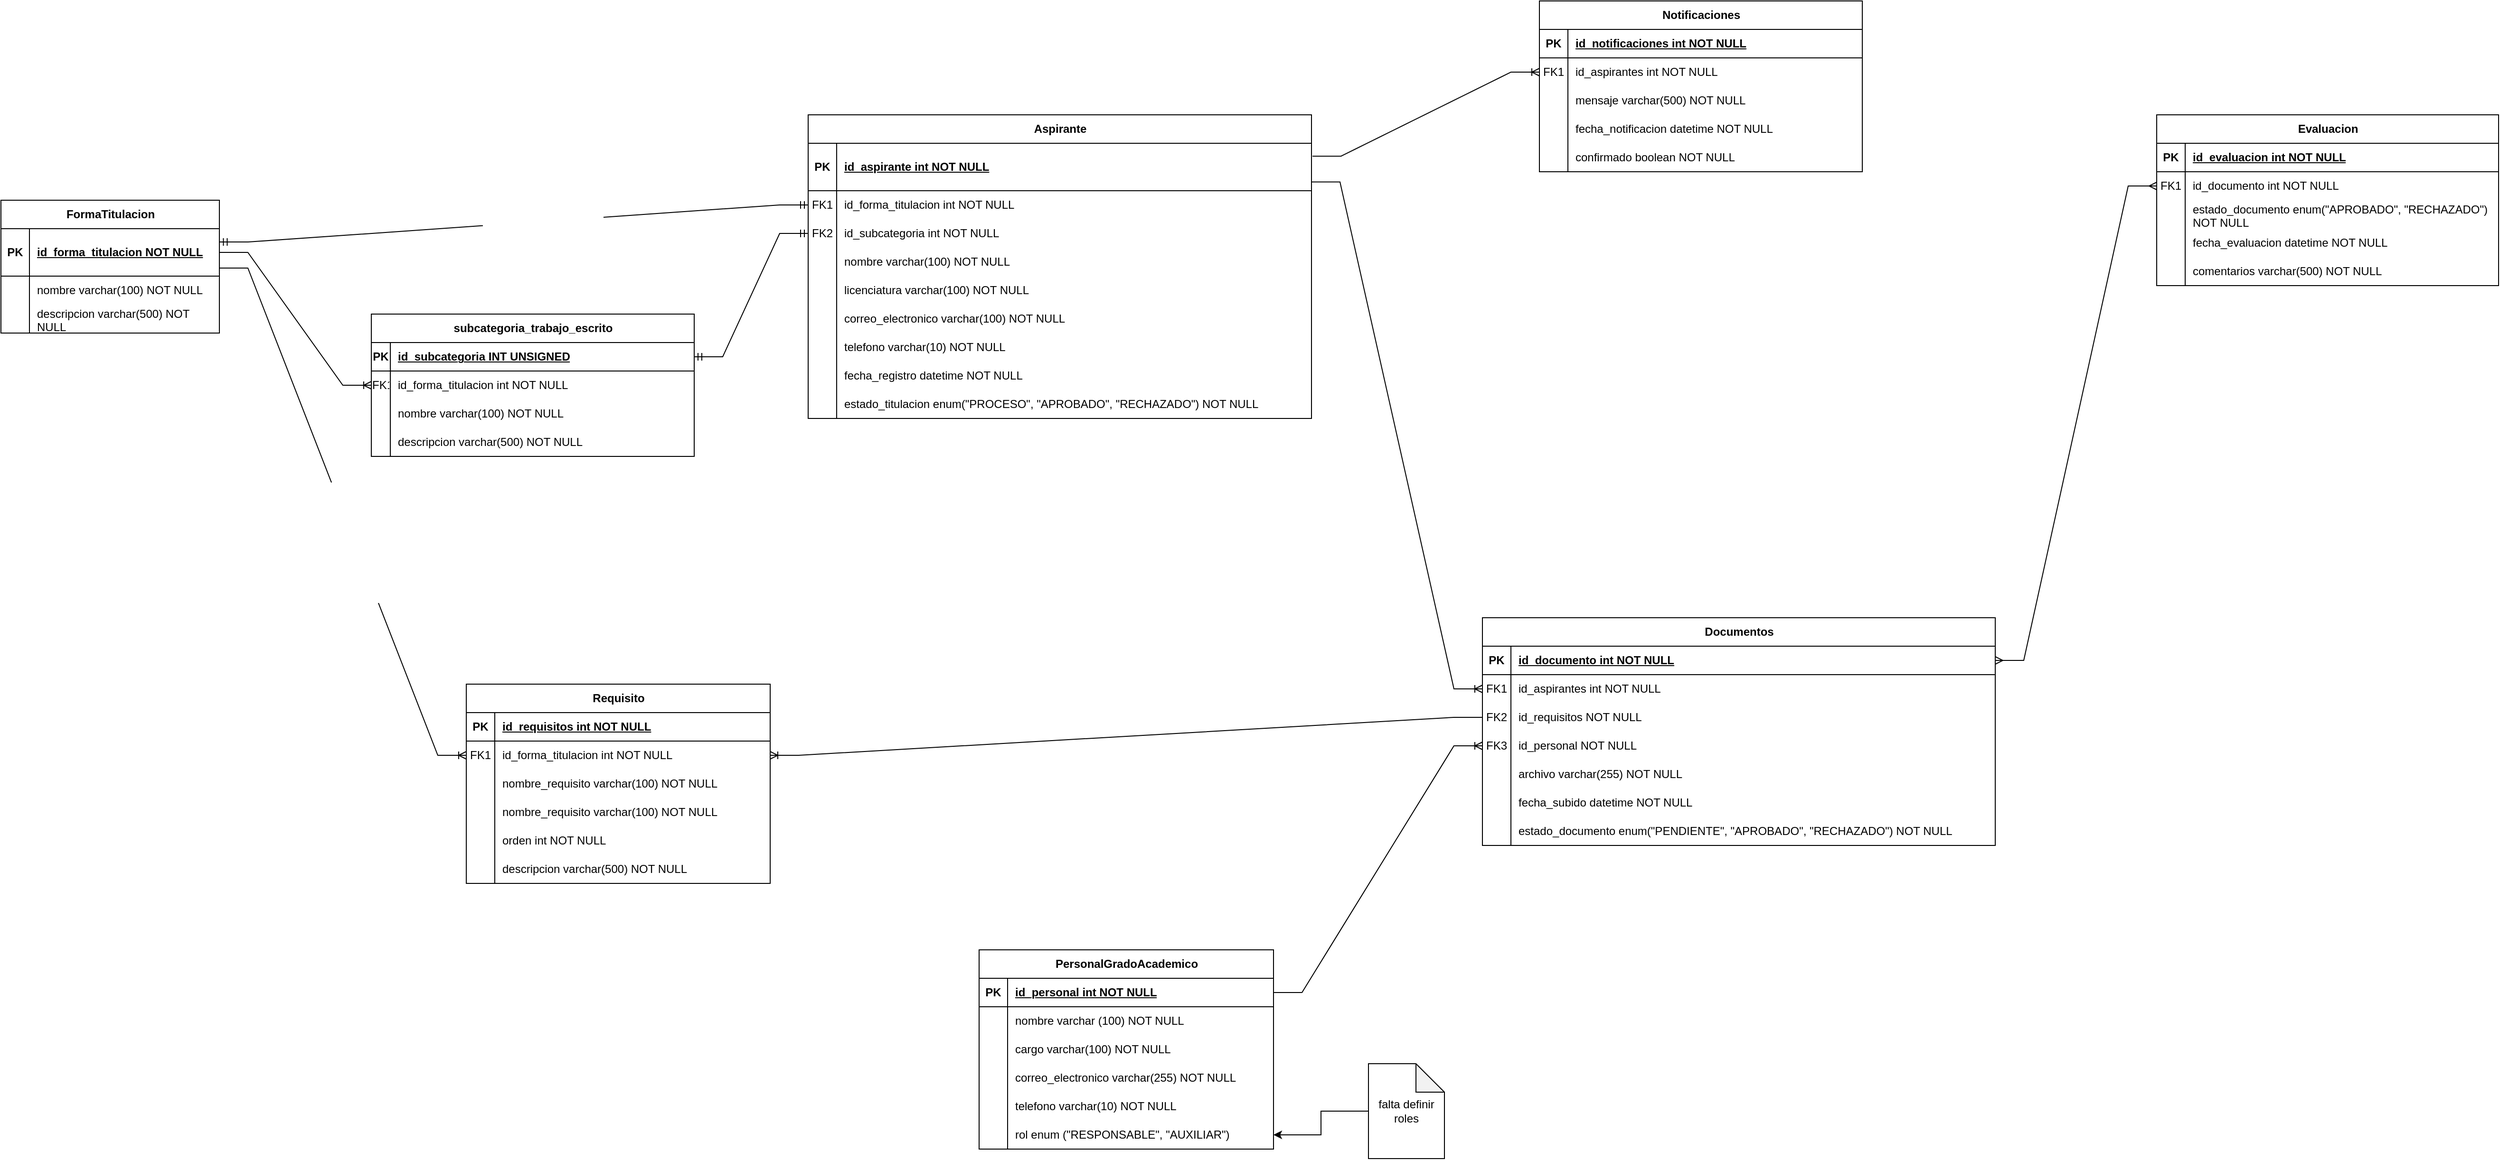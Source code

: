 <mxfile version="24.8.8">
  <diagram id="R2lEEEUBdFMjLlhIrx00" name="Page-1">
    <mxGraphModel dx="3780" dy="3328" grid="1" gridSize="10" guides="1" tooltips="1" connect="1" arrows="1" fold="1" page="1" pageScale="1" pageWidth="850" pageHeight="1100" math="0" shadow="0" extFonts="Permanent Marker^https://fonts.googleapis.com/css?family=Permanent+Marker">
      <root>
        <mxCell id="0" />
        <mxCell id="1" parent="0" />
        <mxCell id="_ndu_iSl7HZnDkBWwf8q-14" value="Evaluacion" style="shape=table;startSize=30;container=1;collapsible=1;childLayout=tableLayout;fixedRows=1;rowLines=0;fontStyle=1;align=center;resizeLast=1;html=1;" parent="1" vertex="1">
          <mxGeometry x="1020" y="-280" width="360" height="180" as="geometry" />
        </mxCell>
        <mxCell id="_ndu_iSl7HZnDkBWwf8q-15" value="" style="shape=tableRow;horizontal=0;startSize=0;swimlaneHead=0;swimlaneBody=0;fillColor=none;collapsible=0;dropTarget=0;points=[[0,0.5],[1,0.5]];portConstraint=eastwest;top=0;left=0;right=0;bottom=1;" parent="_ndu_iSl7HZnDkBWwf8q-14" vertex="1">
          <mxGeometry y="30" width="360" height="30" as="geometry" />
        </mxCell>
        <mxCell id="_ndu_iSl7HZnDkBWwf8q-16" value="PK" style="shape=partialRectangle;connectable=0;fillColor=none;top=0;left=0;bottom=0;right=0;fontStyle=1;overflow=hidden;whiteSpace=wrap;html=1;" parent="_ndu_iSl7HZnDkBWwf8q-15" vertex="1">
          <mxGeometry width="30" height="30" as="geometry">
            <mxRectangle width="30" height="30" as="alternateBounds" />
          </mxGeometry>
        </mxCell>
        <mxCell id="_ndu_iSl7HZnDkBWwf8q-17" value="id_evaluacion int NOT NULL" style="shape=partialRectangle;connectable=0;fillColor=none;top=0;left=0;bottom=0;right=0;align=left;spacingLeft=6;fontStyle=5;overflow=hidden;whiteSpace=wrap;html=1;" parent="_ndu_iSl7HZnDkBWwf8q-15" vertex="1">
          <mxGeometry x="30" width="330" height="30" as="geometry">
            <mxRectangle width="330" height="30" as="alternateBounds" />
          </mxGeometry>
        </mxCell>
        <mxCell id="_ndu_iSl7HZnDkBWwf8q-18" value="" style="shape=tableRow;horizontal=0;startSize=0;swimlaneHead=0;swimlaneBody=0;fillColor=none;collapsible=0;dropTarget=0;points=[[0,0.5],[1,0.5]];portConstraint=eastwest;top=0;left=0;right=0;bottom=0;" parent="_ndu_iSl7HZnDkBWwf8q-14" vertex="1">
          <mxGeometry y="60" width="360" height="30" as="geometry" />
        </mxCell>
        <mxCell id="_ndu_iSl7HZnDkBWwf8q-19" value="FK1" style="shape=partialRectangle;connectable=0;fillColor=none;top=0;left=0;bottom=0;right=0;editable=1;overflow=hidden;whiteSpace=wrap;html=1;" parent="_ndu_iSl7HZnDkBWwf8q-18" vertex="1">
          <mxGeometry width="30" height="30" as="geometry">
            <mxRectangle width="30" height="30" as="alternateBounds" />
          </mxGeometry>
        </mxCell>
        <mxCell id="_ndu_iSl7HZnDkBWwf8q-20" value="id_documento int NOT NULL" style="shape=partialRectangle;connectable=0;fillColor=none;top=0;left=0;bottom=0;right=0;align=left;spacingLeft=6;overflow=hidden;whiteSpace=wrap;html=1;" parent="_ndu_iSl7HZnDkBWwf8q-18" vertex="1">
          <mxGeometry x="30" width="330" height="30" as="geometry">
            <mxRectangle width="330" height="30" as="alternateBounds" />
          </mxGeometry>
        </mxCell>
        <mxCell id="_ndu_iSl7HZnDkBWwf8q-21" value="" style="shape=tableRow;horizontal=0;startSize=0;swimlaneHead=0;swimlaneBody=0;fillColor=none;collapsible=0;dropTarget=0;points=[[0,0.5],[1,0.5]];portConstraint=eastwest;top=0;left=0;right=0;bottom=0;" parent="_ndu_iSl7HZnDkBWwf8q-14" vertex="1">
          <mxGeometry y="90" width="360" height="30" as="geometry" />
        </mxCell>
        <mxCell id="_ndu_iSl7HZnDkBWwf8q-22" value="" style="shape=partialRectangle;connectable=0;fillColor=none;top=0;left=0;bottom=0;right=0;editable=1;overflow=hidden;whiteSpace=wrap;html=1;" parent="_ndu_iSl7HZnDkBWwf8q-21" vertex="1">
          <mxGeometry width="30" height="30" as="geometry">
            <mxRectangle width="30" height="30" as="alternateBounds" />
          </mxGeometry>
        </mxCell>
        <mxCell id="_ndu_iSl7HZnDkBWwf8q-23" value="estado_documento enum(&quot;APROBADO&quot;, &quot;RECHAZADO&quot;) NOT NULL" style="shape=partialRectangle;connectable=0;fillColor=none;top=0;left=0;bottom=0;right=0;align=left;spacingLeft=6;overflow=hidden;whiteSpace=wrap;html=1;" parent="_ndu_iSl7HZnDkBWwf8q-21" vertex="1">
          <mxGeometry x="30" width="330" height="30" as="geometry">
            <mxRectangle width="330" height="30" as="alternateBounds" />
          </mxGeometry>
        </mxCell>
        <mxCell id="dbr4ZPHJaarl7-dIJQ4K-16" value="" style="shape=tableRow;horizontal=0;startSize=0;swimlaneHead=0;swimlaneBody=0;fillColor=none;collapsible=0;dropTarget=0;points=[[0,0.5],[1,0.5]];portConstraint=eastwest;top=0;left=0;right=0;bottom=0;" vertex="1" parent="_ndu_iSl7HZnDkBWwf8q-14">
          <mxGeometry y="120" width="360" height="30" as="geometry" />
        </mxCell>
        <mxCell id="dbr4ZPHJaarl7-dIJQ4K-17" value="" style="shape=partialRectangle;connectable=0;fillColor=none;top=0;left=0;bottom=0;right=0;editable=1;overflow=hidden;whiteSpace=wrap;html=1;" vertex="1" parent="dbr4ZPHJaarl7-dIJQ4K-16">
          <mxGeometry width="30" height="30" as="geometry">
            <mxRectangle width="30" height="30" as="alternateBounds" />
          </mxGeometry>
        </mxCell>
        <mxCell id="dbr4ZPHJaarl7-dIJQ4K-18" value="fecha_evaluacion datetime NOT NULL" style="shape=partialRectangle;connectable=0;fillColor=none;top=0;left=0;bottom=0;right=0;align=left;spacingLeft=6;overflow=hidden;whiteSpace=wrap;html=1;" vertex="1" parent="dbr4ZPHJaarl7-dIJQ4K-16">
          <mxGeometry x="30" width="330" height="30" as="geometry">
            <mxRectangle width="330" height="30" as="alternateBounds" />
          </mxGeometry>
        </mxCell>
        <mxCell id="_ndu_iSl7HZnDkBWwf8q-24" value="" style="shape=tableRow;horizontal=0;startSize=0;swimlaneHead=0;swimlaneBody=0;fillColor=none;collapsible=0;dropTarget=0;points=[[0,0.5],[1,0.5]];portConstraint=eastwest;top=0;left=0;right=0;bottom=0;" parent="_ndu_iSl7HZnDkBWwf8q-14" vertex="1">
          <mxGeometry y="150" width="360" height="30" as="geometry" />
        </mxCell>
        <mxCell id="_ndu_iSl7HZnDkBWwf8q-25" value="" style="shape=partialRectangle;connectable=0;fillColor=none;top=0;left=0;bottom=0;right=0;editable=1;overflow=hidden;whiteSpace=wrap;html=1;" parent="_ndu_iSl7HZnDkBWwf8q-24" vertex="1">
          <mxGeometry width="30" height="30" as="geometry">
            <mxRectangle width="30" height="30" as="alternateBounds" />
          </mxGeometry>
        </mxCell>
        <mxCell id="_ndu_iSl7HZnDkBWwf8q-26" value="comentarios varchar(500) NOT NULL" style="shape=partialRectangle;connectable=0;fillColor=none;top=0;left=0;bottom=0;right=0;align=left;spacingLeft=6;overflow=hidden;whiteSpace=wrap;html=1;" parent="_ndu_iSl7HZnDkBWwf8q-24" vertex="1">
          <mxGeometry x="30" width="330" height="30" as="geometry">
            <mxRectangle width="330" height="30" as="alternateBounds" />
          </mxGeometry>
        </mxCell>
        <mxCell id="_ndu_iSl7HZnDkBWwf8q-27" value="Documentos" style="shape=table;startSize=30;container=1;collapsible=1;childLayout=tableLayout;fixedRows=1;rowLines=0;fontStyle=1;align=center;resizeLast=1;html=1;" parent="1" vertex="1">
          <mxGeometry x="310" y="250" width="540" height="240" as="geometry" />
        </mxCell>
        <mxCell id="_ndu_iSl7HZnDkBWwf8q-28" value="" style="shape=tableRow;horizontal=0;startSize=0;swimlaneHead=0;swimlaneBody=0;fillColor=none;collapsible=0;dropTarget=0;points=[[0,0.5],[1,0.5]];portConstraint=eastwest;top=0;left=0;right=0;bottom=1;" parent="_ndu_iSl7HZnDkBWwf8q-27" vertex="1">
          <mxGeometry y="30" width="540" height="30" as="geometry" />
        </mxCell>
        <mxCell id="_ndu_iSl7HZnDkBWwf8q-29" value="PK" style="shape=partialRectangle;connectable=0;fillColor=none;top=0;left=0;bottom=0;right=0;fontStyle=1;overflow=hidden;whiteSpace=wrap;html=1;" parent="_ndu_iSl7HZnDkBWwf8q-28" vertex="1">
          <mxGeometry width="30" height="30" as="geometry">
            <mxRectangle width="30" height="30" as="alternateBounds" />
          </mxGeometry>
        </mxCell>
        <mxCell id="_ndu_iSl7HZnDkBWwf8q-30" value="id_documento int NOT NULL" style="shape=partialRectangle;connectable=0;fillColor=none;top=0;left=0;bottom=0;right=0;align=left;spacingLeft=6;fontStyle=5;overflow=hidden;whiteSpace=wrap;html=1;" parent="_ndu_iSl7HZnDkBWwf8q-28" vertex="1">
          <mxGeometry x="30" width="510" height="30" as="geometry">
            <mxRectangle width="510" height="30" as="alternateBounds" />
          </mxGeometry>
        </mxCell>
        <mxCell id="_ndu_iSl7HZnDkBWwf8q-31" value="" style="shape=tableRow;horizontal=0;startSize=0;swimlaneHead=0;swimlaneBody=0;fillColor=none;collapsible=0;dropTarget=0;points=[[0,0.5],[1,0.5]];portConstraint=eastwest;top=0;left=0;right=0;bottom=0;" parent="_ndu_iSl7HZnDkBWwf8q-27" vertex="1">
          <mxGeometry y="60" width="540" height="30" as="geometry" />
        </mxCell>
        <mxCell id="_ndu_iSl7HZnDkBWwf8q-32" value="FK1" style="shape=partialRectangle;connectable=0;fillColor=none;top=0;left=0;bottom=0;right=0;editable=1;overflow=hidden;whiteSpace=wrap;html=1;" parent="_ndu_iSl7HZnDkBWwf8q-31" vertex="1">
          <mxGeometry width="30" height="30" as="geometry">
            <mxRectangle width="30" height="30" as="alternateBounds" />
          </mxGeometry>
        </mxCell>
        <mxCell id="_ndu_iSl7HZnDkBWwf8q-33" value="id_aspirantes int NOT NULL&lt;span style=&quot;white-space: pre;&quot;&gt;&#x9;&lt;/span&gt;" style="shape=partialRectangle;connectable=0;fillColor=none;top=0;left=0;bottom=0;right=0;align=left;spacingLeft=6;overflow=hidden;whiteSpace=wrap;html=1;" parent="_ndu_iSl7HZnDkBWwf8q-31" vertex="1">
          <mxGeometry x="30" width="510" height="30" as="geometry">
            <mxRectangle width="510" height="30" as="alternateBounds" />
          </mxGeometry>
        </mxCell>
        <mxCell id="_ndu_iSl7HZnDkBWwf8q-34" value="" style="shape=tableRow;horizontal=0;startSize=0;swimlaneHead=0;swimlaneBody=0;fillColor=none;collapsible=0;dropTarget=0;points=[[0,0.5],[1,0.5]];portConstraint=eastwest;top=0;left=0;right=0;bottom=0;" parent="_ndu_iSl7HZnDkBWwf8q-27" vertex="1">
          <mxGeometry y="90" width="540" height="30" as="geometry" />
        </mxCell>
        <mxCell id="_ndu_iSl7HZnDkBWwf8q-35" value="FK2" style="shape=partialRectangle;connectable=0;fillColor=none;top=0;left=0;bottom=0;right=0;editable=1;overflow=hidden;whiteSpace=wrap;html=1;" parent="_ndu_iSl7HZnDkBWwf8q-34" vertex="1">
          <mxGeometry width="30" height="30" as="geometry">
            <mxRectangle width="30" height="30" as="alternateBounds" />
          </mxGeometry>
        </mxCell>
        <mxCell id="_ndu_iSl7HZnDkBWwf8q-36" value="id_requisitos NOT NULL " style="shape=partialRectangle;connectable=0;fillColor=none;top=0;left=0;bottom=0;right=0;align=left;spacingLeft=6;overflow=hidden;whiteSpace=wrap;html=1;" parent="_ndu_iSl7HZnDkBWwf8q-34" vertex="1">
          <mxGeometry x="30" width="510" height="30" as="geometry">
            <mxRectangle width="510" height="30" as="alternateBounds" />
          </mxGeometry>
        </mxCell>
        <mxCell id="dbr4ZPHJaarl7-dIJQ4K-78" value="" style="shape=tableRow;horizontal=0;startSize=0;swimlaneHead=0;swimlaneBody=0;fillColor=none;collapsible=0;dropTarget=0;points=[[0,0.5],[1,0.5]];portConstraint=eastwest;top=0;left=0;right=0;bottom=0;" vertex="1" parent="_ndu_iSl7HZnDkBWwf8q-27">
          <mxGeometry y="120" width="540" height="30" as="geometry" />
        </mxCell>
        <mxCell id="dbr4ZPHJaarl7-dIJQ4K-79" value="FK3" style="shape=partialRectangle;connectable=0;fillColor=none;top=0;left=0;bottom=0;right=0;editable=1;overflow=hidden;whiteSpace=wrap;html=1;" vertex="1" parent="dbr4ZPHJaarl7-dIJQ4K-78">
          <mxGeometry width="30" height="30" as="geometry">
            <mxRectangle width="30" height="30" as="alternateBounds" />
          </mxGeometry>
        </mxCell>
        <mxCell id="dbr4ZPHJaarl7-dIJQ4K-80" value="id_personal NOT NULL " style="shape=partialRectangle;connectable=0;fillColor=none;top=0;left=0;bottom=0;right=0;align=left;spacingLeft=6;overflow=hidden;whiteSpace=wrap;html=1;" vertex="1" parent="dbr4ZPHJaarl7-dIJQ4K-78">
          <mxGeometry x="30" width="510" height="30" as="geometry">
            <mxRectangle width="510" height="30" as="alternateBounds" />
          </mxGeometry>
        </mxCell>
        <mxCell id="dbr4ZPHJaarl7-dIJQ4K-10" value="" style="shape=tableRow;horizontal=0;startSize=0;swimlaneHead=0;swimlaneBody=0;fillColor=none;collapsible=0;dropTarget=0;points=[[0,0.5],[1,0.5]];portConstraint=eastwest;top=0;left=0;right=0;bottom=0;" vertex="1" parent="_ndu_iSl7HZnDkBWwf8q-27">
          <mxGeometry y="150" width="540" height="30" as="geometry" />
        </mxCell>
        <mxCell id="dbr4ZPHJaarl7-dIJQ4K-11" value="" style="shape=partialRectangle;connectable=0;fillColor=none;top=0;left=0;bottom=0;right=0;editable=1;overflow=hidden;whiteSpace=wrap;html=1;" vertex="1" parent="dbr4ZPHJaarl7-dIJQ4K-10">
          <mxGeometry width="30" height="30" as="geometry">
            <mxRectangle width="30" height="30" as="alternateBounds" />
          </mxGeometry>
        </mxCell>
        <mxCell id="dbr4ZPHJaarl7-dIJQ4K-12" value="archivo varchar(255) NOT NULL" style="shape=partialRectangle;connectable=0;fillColor=none;top=0;left=0;bottom=0;right=0;align=left;spacingLeft=6;overflow=hidden;whiteSpace=wrap;html=1;" vertex="1" parent="dbr4ZPHJaarl7-dIJQ4K-10">
          <mxGeometry x="30" width="510" height="30" as="geometry">
            <mxRectangle width="510" height="30" as="alternateBounds" />
          </mxGeometry>
        </mxCell>
        <mxCell id="dbr4ZPHJaarl7-dIJQ4K-13" value="" style="shape=tableRow;horizontal=0;startSize=0;swimlaneHead=0;swimlaneBody=0;fillColor=none;collapsible=0;dropTarget=0;points=[[0,0.5],[1,0.5]];portConstraint=eastwest;top=0;left=0;right=0;bottom=0;" vertex="1" parent="_ndu_iSl7HZnDkBWwf8q-27">
          <mxGeometry y="180" width="540" height="30" as="geometry" />
        </mxCell>
        <mxCell id="dbr4ZPHJaarl7-dIJQ4K-14" value="" style="shape=partialRectangle;connectable=0;fillColor=none;top=0;left=0;bottom=0;right=0;editable=1;overflow=hidden;whiteSpace=wrap;html=1;" vertex="1" parent="dbr4ZPHJaarl7-dIJQ4K-13">
          <mxGeometry width="30" height="30" as="geometry">
            <mxRectangle width="30" height="30" as="alternateBounds" />
          </mxGeometry>
        </mxCell>
        <mxCell id="dbr4ZPHJaarl7-dIJQ4K-15" value="fecha_subido datetime NOT NULL" style="shape=partialRectangle;connectable=0;fillColor=none;top=0;left=0;bottom=0;right=0;align=left;spacingLeft=6;overflow=hidden;whiteSpace=wrap;html=1;" vertex="1" parent="dbr4ZPHJaarl7-dIJQ4K-13">
          <mxGeometry x="30" width="510" height="30" as="geometry">
            <mxRectangle width="510" height="30" as="alternateBounds" />
          </mxGeometry>
        </mxCell>
        <mxCell id="_ndu_iSl7HZnDkBWwf8q-37" value="" style="shape=tableRow;horizontal=0;startSize=0;swimlaneHead=0;swimlaneBody=0;fillColor=none;collapsible=0;dropTarget=0;points=[[0,0.5],[1,0.5]];portConstraint=eastwest;top=0;left=0;right=0;bottom=0;" parent="_ndu_iSl7HZnDkBWwf8q-27" vertex="1">
          <mxGeometry y="210" width="540" height="30" as="geometry" />
        </mxCell>
        <mxCell id="_ndu_iSl7HZnDkBWwf8q-38" value="" style="shape=partialRectangle;connectable=0;fillColor=none;top=0;left=0;bottom=0;right=0;editable=1;overflow=hidden;whiteSpace=wrap;html=1;" parent="_ndu_iSl7HZnDkBWwf8q-37" vertex="1">
          <mxGeometry width="30" height="30" as="geometry">
            <mxRectangle width="30" height="30" as="alternateBounds" />
          </mxGeometry>
        </mxCell>
        <mxCell id="_ndu_iSl7HZnDkBWwf8q-39" value="estado_documento enum(&quot;PENDIENTE&quot;, &quot;APROBADO&quot;, &quot;RECHAZADO&quot;) NOT NULL" style="shape=partialRectangle;connectable=0;fillColor=none;top=0;left=0;bottom=0;right=0;align=left;spacingLeft=6;overflow=hidden;whiteSpace=wrap;html=1;" parent="_ndu_iSl7HZnDkBWwf8q-37" vertex="1">
          <mxGeometry x="30" width="510" height="30" as="geometry">
            <mxRectangle width="510" height="30" as="alternateBounds" />
          </mxGeometry>
        </mxCell>
        <mxCell id="_ndu_iSl7HZnDkBWwf8q-40" value="Notificaciones" style="shape=table;startSize=30;container=1;collapsible=1;childLayout=tableLayout;fixedRows=1;rowLines=0;fontStyle=1;align=center;resizeLast=1;html=1;" parent="1" vertex="1">
          <mxGeometry x="370" y="-400" width="340" height="180" as="geometry" />
        </mxCell>
        <mxCell id="_ndu_iSl7HZnDkBWwf8q-41" value="" style="shape=tableRow;horizontal=0;startSize=0;swimlaneHead=0;swimlaneBody=0;fillColor=none;collapsible=0;dropTarget=0;points=[[0,0.5],[1,0.5]];portConstraint=eastwest;top=0;left=0;right=0;bottom=1;" parent="_ndu_iSl7HZnDkBWwf8q-40" vertex="1">
          <mxGeometry y="30" width="340" height="30" as="geometry" />
        </mxCell>
        <mxCell id="_ndu_iSl7HZnDkBWwf8q-42" value="PK" style="shape=partialRectangle;connectable=0;fillColor=none;top=0;left=0;bottom=0;right=0;fontStyle=1;overflow=hidden;whiteSpace=wrap;html=1;" parent="_ndu_iSl7HZnDkBWwf8q-41" vertex="1">
          <mxGeometry width="30" height="30" as="geometry">
            <mxRectangle width="30" height="30" as="alternateBounds" />
          </mxGeometry>
        </mxCell>
        <mxCell id="_ndu_iSl7HZnDkBWwf8q-43" value="id_notificaciones int NOT NULL" style="shape=partialRectangle;connectable=0;fillColor=none;top=0;left=0;bottom=0;right=0;align=left;spacingLeft=6;fontStyle=5;overflow=hidden;whiteSpace=wrap;html=1;" parent="_ndu_iSl7HZnDkBWwf8q-41" vertex="1">
          <mxGeometry x="30" width="310" height="30" as="geometry">
            <mxRectangle width="310" height="30" as="alternateBounds" />
          </mxGeometry>
        </mxCell>
        <mxCell id="_ndu_iSl7HZnDkBWwf8q-44" value="" style="shape=tableRow;horizontal=0;startSize=0;swimlaneHead=0;swimlaneBody=0;fillColor=none;collapsible=0;dropTarget=0;points=[[0,0.5],[1,0.5]];portConstraint=eastwest;top=0;left=0;right=0;bottom=0;" parent="_ndu_iSl7HZnDkBWwf8q-40" vertex="1">
          <mxGeometry y="60" width="340" height="30" as="geometry" />
        </mxCell>
        <mxCell id="_ndu_iSl7HZnDkBWwf8q-45" value="FK1" style="shape=partialRectangle;connectable=0;fillColor=none;top=0;left=0;bottom=0;right=0;editable=1;overflow=hidden;whiteSpace=wrap;html=1;" parent="_ndu_iSl7HZnDkBWwf8q-44" vertex="1">
          <mxGeometry width="30" height="30" as="geometry">
            <mxRectangle width="30" height="30" as="alternateBounds" />
          </mxGeometry>
        </mxCell>
        <mxCell id="_ndu_iSl7HZnDkBWwf8q-46" value="id_aspirantes int NOT NULL" style="shape=partialRectangle;connectable=0;fillColor=none;top=0;left=0;bottom=0;right=0;align=left;spacingLeft=6;overflow=hidden;whiteSpace=wrap;html=1;" parent="_ndu_iSl7HZnDkBWwf8q-44" vertex="1">
          <mxGeometry x="30" width="310" height="30" as="geometry">
            <mxRectangle width="310" height="30" as="alternateBounds" />
          </mxGeometry>
        </mxCell>
        <mxCell id="_ndu_iSl7HZnDkBWwf8q-47" value="" style="shape=tableRow;horizontal=0;startSize=0;swimlaneHead=0;swimlaneBody=0;fillColor=none;collapsible=0;dropTarget=0;points=[[0,0.5],[1,0.5]];portConstraint=eastwest;top=0;left=0;right=0;bottom=0;" parent="_ndu_iSl7HZnDkBWwf8q-40" vertex="1">
          <mxGeometry y="90" width="340" height="30" as="geometry" />
        </mxCell>
        <mxCell id="_ndu_iSl7HZnDkBWwf8q-48" value="" style="shape=partialRectangle;connectable=0;fillColor=none;top=0;left=0;bottom=0;right=0;editable=1;overflow=hidden;whiteSpace=wrap;html=1;" parent="_ndu_iSl7HZnDkBWwf8q-47" vertex="1">
          <mxGeometry width="30" height="30" as="geometry">
            <mxRectangle width="30" height="30" as="alternateBounds" />
          </mxGeometry>
        </mxCell>
        <mxCell id="_ndu_iSl7HZnDkBWwf8q-49" value="mensaje varchar(500) NOT NULL" style="shape=partialRectangle;connectable=0;fillColor=none;top=0;left=0;bottom=0;right=0;align=left;spacingLeft=6;overflow=hidden;whiteSpace=wrap;html=1;" parent="_ndu_iSl7HZnDkBWwf8q-47" vertex="1">
          <mxGeometry x="30" width="310" height="30" as="geometry">
            <mxRectangle width="310" height="30" as="alternateBounds" />
          </mxGeometry>
        </mxCell>
        <mxCell id="dbr4ZPHJaarl7-dIJQ4K-19" value="" style="shape=tableRow;horizontal=0;startSize=0;swimlaneHead=0;swimlaneBody=0;fillColor=none;collapsible=0;dropTarget=0;points=[[0,0.5],[1,0.5]];portConstraint=eastwest;top=0;left=0;right=0;bottom=0;" vertex="1" parent="_ndu_iSl7HZnDkBWwf8q-40">
          <mxGeometry y="120" width="340" height="30" as="geometry" />
        </mxCell>
        <mxCell id="dbr4ZPHJaarl7-dIJQ4K-20" value="" style="shape=partialRectangle;connectable=0;fillColor=none;top=0;left=0;bottom=0;right=0;editable=1;overflow=hidden;whiteSpace=wrap;html=1;" vertex="1" parent="dbr4ZPHJaarl7-dIJQ4K-19">
          <mxGeometry width="30" height="30" as="geometry">
            <mxRectangle width="30" height="30" as="alternateBounds" />
          </mxGeometry>
        </mxCell>
        <mxCell id="dbr4ZPHJaarl7-dIJQ4K-21" value="fecha_notificacion datetime NOT NULL" style="shape=partialRectangle;connectable=0;fillColor=none;top=0;left=0;bottom=0;right=0;align=left;spacingLeft=6;overflow=hidden;whiteSpace=wrap;html=1;" vertex="1" parent="dbr4ZPHJaarl7-dIJQ4K-19">
          <mxGeometry x="30" width="310" height="30" as="geometry">
            <mxRectangle width="310" height="30" as="alternateBounds" />
          </mxGeometry>
        </mxCell>
        <mxCell id="_ndu_iSl7HZnDkBWwf8q-50" value="" style="shape=tableRow;horizontal=0;startSize=0;swimlaneHead=0;swimlaneBody=0;fillColor=none;collapsible=0;dropTarget=0;points=[[0,0.5],[1,0.5]];portConstraint=eastwest;top=0;left=0;right=0;bottom=0;" parent="_ndu_iSl7HZnDkBWwf8q-40" vertex="1">
          <mxGeometry y="150" width="340" height="30" as="geometry" />
        </mxCell>
        <mxCell id="_ndu_iSl7HZnDkBWwf8q-51" value="" style="shape=partialRectangle;connectable=0;fillColor=none;top=0;left=0;bottom=0;right=0;editable=1;overflow=hidden;whiteSpace=wrap;html=1;" parent="_ndu_iSl7HZnDkBWwf8q-50" vertex="1">
          <mxGeometry width="30" height="30" as="geometry">
            <mxRectangle width="30" height="30" as="alternateBounds" />
          </mxGeometry>
        </mxCell>
        <mxCell id="_ndu_iSl7HZnDkBWwf8q-52" value="confirmado boolean NOT NULL" style="shape=partialRectangle;connectable=0;fillColor=none;top=0;left=0;bottom=0;right=0;align=left;spacingLeft=6;overflow=hidden;whiteSpace=wrap;html=1;" parent="_ndu_iSl7HZnDkBWwf8q-50" vertex="1">
          <mxGeometry x="30" width="310" height="30" as="geometry">
            <mxRectangle width="310" height="30" as="alternateBounds" />
          </mxGeometry>
        </mxCell>
        <mxCell id="_ndu_iSl7HZnDkBWwf8q-53" value="PersonalGradoAcademico" style="shape=table;startSize=30;container=1;collapsible=1;childLayout=tableLayout;fixedRows=1;rowLines=0;fontStyle=1;align=center;resizeLast=1;html=1;" parent="1" vertex="1">
          <mxGeometry x="-220" y="600" width="310" height="210" as="geometry" />
        </mxCell>
        <mxCell id="_ndu_iSl7HZnDkBWwf8q-54" value="" style="shape=tableRow;horizontal=0;startSize=0;swimlaneHead=0;swimlaneBody=0;fillColor=none;collapsible=0;dropTarget=0;points=[[0,0.5],[1,0.5]];portConstraint=eastwest;top=0;left=0;right=0;bottom=1;" parent="_ndu_iSl7HZnDkBWwf8q-53" vertex="1">
          <mxGeometry y="30" width="310" height="30" as="geometry" />
        </mxCell>
        <mxCell id="_ndu_iSl7HZnDkBWwf8q-55" value="PK" style="shape=partialRectangle;connectable=0;fillColor=none;top=0;left=0;bottom=0;right=0;fontStyle=1;overflow=hidden;whiteSpace=wrap;html=1;" parent="_ndu_iSl7HZnDkBWwf8q-54" vertex="1">
          <mxGeometry width="30" height="30" as="geometry">
            <mxRectangle width="30" height="30" as="alternateBounds" />
          </mxGeometry>
        </mxCell>
        <mxCell id="_ndu_iSl7HZnDkBWwf8q-56" value="id_personal int NOT NULL" style="shape=partialRectangle;connectable=0;fillColor=none;top=0;left=0;bottom=0;right=0;align=left;spacingLeft=6;fontStyle=5;overflow=hidden;whiteSpace=wrap;html=1;" parent="_ndu_iSl7HZnDkBWwf8q-54" vertex="1">
          <mxGeometry x="30" width="280" height="30" as="geometry">
            <mxRectangle width="280" height="30" as="alternateBounds" />
          </mxGeometry>
        </mxCell>
        <mxCell id="_ndu_iSl7HZnDkBWwf8q-57" value="" style="shape=tableRow;horizontal=0;startSize=0;swimlaneHead=0;swimlaneBody=0;fillColor=none;collapsible=0;dropTarget=0;points=[[0,0.5],[1,0.5]];portConstraint=eastwest;top=0;left=0;right=0;bottom=0;" parent="_ndu_iSl7HZnDkBWwf8q-53" vertex="1">
          <mxGeometry y="60" width="310" height="30" as="geometry" />
        </mxCell>
        <mxCell id="_ndu_iSl7HZnDkBWwf8q-58" value="" style="shape=partialRectangle;connectable=0;fillColor=none;top=0;left=0;bottom=0;right=0;editable=1;overflow=hidden;whiteSpace=wrap;html=1;" parent="_ndu_iSl7HZnDkBWwf8q-57" vertex="1">
          <mxGeometry width="30" height="30" as="geometry">
            <mxRectangle width="30" height="30" as="alternateBounds" />
          </mxGeometry>
        </mxCell>
        <mxCell id="_ndu_iSl7HZnDkBWwf8q-59" value="nombre varchar (100) NOT NULL" style="shape=partialRectangle;connectable=0;fillColor=none;top=0;left=0;bottom=0;right=0;align=left;spacingLeft=6;overflow=hidden;whiteSpace=wrap;html=1;" parent="_ndu_iSl7HZnDkBWwf8q-57" vertex="1">
          <mxGeometry x="30" width="280" height="30" as="geometry">
            <mxRectangle width="280" height="30" as="alternateBounds" />
          </mxGeometry>
        </mxCell>
        <mxCell id="_ndu_iSl7HZnDkBWwf8q-60" value="" style="shape=tableRow;horizontal=0;startSize=0;swimlaneHead=0;swimlaneBody=0;fillColor=none;collapsible=0;dropTarget=0;points=[[0,0.5],[1,0.5]];portConstraint=eastwest;top=0;left=0;right=0;bottom=0;" parent="_ndu_iSl7HZnDkBWwf8q-53" vertex="1">
          <mxGeometry y="90" width="310" height="30" as="geometry" />
        </mxCell>
        <mxCell id="_ndu_iSl7HZnDkBWwf8q-61" value="" style="shape=partialRectangle;connectable=0;fillColor=none;top=0;left=0;bottom=0;right=0;editable=1;overflow=hidden;whiteSpace=wrap;html=1;" parent="_ndu_iSl7HZnDkBWwf8q-60" vertex="1">
          <mxGeometry width="30" height="30" as="geometry">
            <mxRectangle width="30" height="30" as="alternateBounds" />
          </mxGeometry>
        </mxCell>
        <mxCell id="_ndu_iSl7HZnDkBWwf8q-62" value="cargo varchar(100) NOT NULL" style="shape=partialRectangle;connectable=0;fillColor=none;top=0;left=0;bottom=0;right=0;align=left;spacingLeft=6;overflow=hidden;whiteSpace=wrap;html=1;" parent="_ndu_iSl7HZnDkBWwf8q-60" vertex="1">
          <mxGeometry x="30" width="280" height="30" as="geometry">
            <mxRectangle width="280" height="30" as="alternateBounds" />
          </mxGeometry>
        </mxCell>
        <mxCell id="dbr4ZPHJaarl7-dIJQ4K-22" value="" style="shape=tableRow;horizontal=0;startSize=0;swimlaneHead=0;swimlaneBody=0;fillColor=none;collapsible=0;dropTarget=0;points=[[0,0.5],[1,0.5]];portConstraint=eastwest;top=0;left=0;right=0;bottom=0;" vertex="1" parent="_ndu_iSl7HZnDkBWwf8q-53">
          <mxGeometry y="120" width="310" height="30" as="geometry" />
        </mxCell>
        <mxCell id="dbr4ZPHJaarl7-dIJQ4K-23" value="" style="shape=partialRectangle;connectable=0;fillColor=none;top=0;left=0;bottom=0;right=0;editable=1;overflow=hidden;whiteSpace=wrap;html=1;" vertex="1" parent="dbr4ZPHJaarl7-dIJQ4K-22">
          <mxGeometry width="30" height="30" as="geometry">
            <mxRectangle width="30" height="30" as="alternateBounds" />
          </mxGeometry>
        </mxCell>
        <mxCell id="dbr4ZPHJaarl7-dIJQ4K-24" value="correo_electronico varchar(255) NOT NULL" style="shape=partialRectangle;connectable=0;fillColor=none;top=0;left=0;bottom=0;right=0;align=left;spacingLeft=6;overflow=hidden;whiteSpace=wrap;html=1;" vertex="1" parent="dbr4ZPHJaarl7-dIJQ4K-22">
          <mxGeometry x="30" width="280" height="30" as="geometry">
            <mxRectangle width="280" height="30" as="alternateBounds" />
          </mxGeometry>
        </mxCell>
        <mxCell id="dbr4ZPHJaarl7-dIJQ4K-25" value="" style="shape=tableRow;horizontal=0;startSize=0;swimlaneHead=0;swimlaneBody=0;fillColor=none;collapsible=0;dropTarget=0;points=[[0,0.5],[1,0.5]];portConstraint=eastwest;top=0;left=0;right=0;bottom=0;" vertex="1" parent="_ndu_iSl7HZnDkBWwf8q-53">
          <mxGeometry y="150" width="310" height="30" as="geometry" />
        </mxCell>
        <mxCell id="dbr4ZPHJaarl7-dIJQ4K-26" value="" style="shape=partialRectangle;connectable=0;fillColor=none;top=0;left=0;bottom=0;right=0;editable=1;overflow=hidden;whiteSpace=wrap;html=1;" vertex="1" parent="dbr4ZPHJaarl7-dIJQ4K-25">
          <mxGeometry width="30" height="30" as="geometry">
            <mxRectangle width="30" height="30" as="alternateBounds" />
          </mxGeometry>
        </mxCell>
        <mxCell id="dbr4ZPHJaarl7-dIJQ4K-27" value="telefono varchar(10) NOT NULL" style="shape=partialRectangle;connectable=0;fillColor=none;top=0;left=0;bottom=0;right=0;align=left;spacingLeft=6;overflow=hidden;whiteSpace=wrap;html=1;" vertex="1" parent="dbr4ZPHJaarl7-dIJQ4K-25">
          <mxGeometry x="30" width="280" height="30" as="geometry">
            <mxRectangle width="280" height="30" as="alternateBounds" />
          </mxGeometry>
        </mxCell>
        <mxCell id="_ndu_iSl7HZnDkBWwf8q-63" value="" style="shape=tableRow;horizontal=0;startSize=0;swimlaneHead=0;swimlaneBody=0;fillColor=none;collapsible=0;dropTarget=0;points=[[0,0.5],[1,0.5]];portConstraint=eastwest;top=0;left=0;right=0;bottom=0;" parent="_ndu_iSl7HZnDkBWwf8q-53" vertex="1">
          <mxGeometry y="180" width="310" height="30" as="geometry" />
        </mxCell>
        <mxCell id="_ndu_iSl7HZnDkBWwf8q-64" value="" style="shape=partialRectangle;connectable=0;fillColor=none;top=0;left=0;bottom=0;right=0;editable=1;overflow=hidden;whiteSpace=wrap;html=1;" parent="_ndu_iSl7HZnDkBWwf8q-63" vertex="1">
          <mxGeometry width="30" height="30" as="geometry">
            <mxRectangle width="30" height="30" as="alternateBounds" />
          </mxGeometry>
        </mxCell>
        <mxCell id="_ndu_iSl7HZnDkBWwf8q-65" value="rol enum (&quot;RESPONSABLE&quot;, &quot;AUXILIAR&quot;)" style="shape=partialRectangle;connectable=0;fillColor=none;top=0;left=0;bottom=0;right=0;align=left;spacingLeft=6;overflow=hidden;whiteSpace=wrap;html=1;" parent="_ndu_iSl7HZnDkBWwf8q-63" vertex="1">
          <mxGeometry x="30" width="280" height="30" as="geometry">
            <mxRectangle width="280" height="30" as="alternateBounds" />
          </mxGeometry>
        </mxCell>
        <mxCell id="_ndu_iSl7HZnDkBWwf8q-66" value="Requisito" style="shape=table;startSize=30;container=1;collapsible=1;childLayout=tableLayout;fixedRows=1;rowLines=0;fontStyle=1;align=center;resizeLast=1;html=1;" parent="1" vertex="1">
          <mxGeometry x="-760" y="320" width="320.0" height="210" as="geometry">
            <mxRectangle x="650" y="520" width="90" height="30" as="alternateBounds" />
          </mxGeometry>
        </mxCell>
        <mxCell id="_ndu_iSl7HZnDkBWwf8q-67" value="" style="shape=tableRow;horizontal=0;startSize=0;swimlaneHead=0;swimlaneBody=0;fillColor=none;collapsible=0;dropTarget=0;points=[[0,0.5],[1,0.5]];portConstraint=eastwest;top=0;left=0;right=0;bottom=1;" parent="_ndu_iSl7HZnDkBWwf8q-66" vertex="1">
          <mxGeometry y="30" width="320.0" height="30" as="geometry" />
        </mxCell>
        <mxCell id="_ndu_iSl7HZnDkBWwf8q-68" value="PK" style="shape=partialRectangle;connectable=0;fillColor=none;top=0;left=0;bottom=0;right=0;fontStyle=1;overflow=hidden;whiteSpace=wrap;html=1;" parent="_ndu_iSl7HZnDkBWwf8q-67" vertex="1">
          <mxGeometry width="30" height="30" as="geometry">
            <mxRectangle width="30" height="30" as="alternateBounds" />
          </mxGeometry>
        </mxCell>
        <mxCell id="_ndu_iSl7HZnDkBWwf8q-69" value="id_requisitos int NOT NULL" style="shape=partialRectangle;connectable=0;fillColor=none;top=0;left=0;bottom=0;right=0;align=left;spacingLeft=6;fontStyle=5;overflow=hidden;whiteSpace=wrap;html=1;" parent="_ndu_iSl7HZnDkBWwf8q-67" vertex="1">
          <mxGeometry x="30" width="290.0" height="30" as="geometry">
            <mxRectangle width="290.0" height="30" as="alternateBounds" />
          </mxGeometry>
        </mxCell>
        <mxCell id="_ndu_iSl7HZnDkBWwf8q-70" value="" style="shape=tableRow;horizontal=0;startSize=0;swimlaneHead=0;swimlaneBody=0;fillColor=none;collapsible=0;dropTarget=0;points=[[0,0.5],[1,0.5]];portConstraint=eastwest;top=0;left=0;right=0;bottom=0;" parent="_ndu_iSl7HZnDkBWwf8q-66" vertex="1">
          <mxGeometry y="60" width="320.0" height="30" as="geometry" />
        </mxCell>
        <mxCell id="_ndu_iSl7HZnDkBWwf8q-71" value="FK1" style="shape=partialRectangle;connectable=0;fillColor=none;top=0;left=0;bottom=0;right=0;editable=1;overflow=hidden;whiteSpace=wrap;html=1;" parent="_ndu_iSl7HZnDkBWwf8q-70" vertex="1">
          <mxGeometry width="30" height="30" as="geometry">
            <mxRectangle width="30" height="30" as="alternateBounds" />
          </mxGeometry>
        </mxCell>
        <mxCell id="_ndu_iSl7HZnDkBWwf8q-72" value="id_forma_titulacion int NOT NULL" style="shape=partialRectangle;connectable=0;fillColor=none;top=0;left=0;bottom=0;right=0;align=left;spacingLeft=6;overflow=hidden;whiteSpace=wrap;html=1;" parent="_ndu_iSl7HZnDkBWwf8q-70" vertex="1">
          <mxGeometry x="30" width="290.0" height="30" as="geometry">
            <mxRectangle width="290.0" height="30" as="alternateBounds" />
          </mxGeometry>
        </mxCell>
        <mxCell id="dbr4ZPHJaarl7-dIJQ4K-59" value="" style="shape=tableRow;horizontal=0;startSize=0;swimlaneHead=0;swimlaneBody=0;fillColor=none;collapsible=0;dropTarget=0;points=[[0,0.5],[1,0.5]];portConstraint=eastwest;top=0;left=0;right=0;bottom=0;" vertex="1" parent="_ndu_iSl7HZnDkBWwf8q-66">
          <mxGeometry y="90" width="320.0" height="30" as="geometry" />
        </mxCell>
        <mxCell id="dbr4ZPHJaarl7-dIJQ4K-60" value="" style="shape=partialRectangle;connectable=0;fillColor=none;top=0;left=0;bottom=0;right=0;editable=1;overflow=hidden;whiteSpace=wrap;html=1;" vertex="1" parent="dbr4ZPHJaarl7-dIJQ4K-59">
          <mxGeometry width="30" height="30" as="geometry">
            <mxRectangle width="30" height="30" as="alternateBounds" />
          </mxGeometry>
        </mxCell>
        <mxCell id="dbr4ZPHJaarl7-dIJQ4K-61" value="nombre_requisito varchar(100) NOT NULL" style="shape=partialRectangle;connectable=0;fillColor=none;top=0;left=0;bottom=0;right=0;align=left;spacingLeft=6;overflow=hidden;whiteSpace=wrap;html=1;" vertex="1" parent="dbr4ZPHJaarl7-dIJQ4K-59">
          <mxGeometry x="30" width="290.0" height="30" as="geometry">
            <mxRectangle width="290.0" height="30" as="alternateBounds" />
          </mxGeometry>
        </mxCell>
        <mxCell id="_ndu_iSl7HZnDkBWwf8q-73" value="" style="shape=tableRow;horizontal=0;startSize=0;swimlaneHead=0;swimlaneBody=0;fillColor=none;collapsible=0;dropTarget=0;points=[[0,0.5],[1,0.5]];portConstraint=eastwest;top=0;left=0;right=0;bottom=0;" parent="_ndu_iSl7HZnDkBWwf8q-66" vertex="1">
          <mxGeometry y="120" width="320.0" height="30" as="geometry" />
        </mxCell>
        <mxCell id="_ndu_iSl7HZnDkBWwf8q-74" value="" style="shape=partialRectangle;connectable=0;fillColor=none;top=0;left=0;bottom=0;right=0;editable=1;overflow=hidden;whiteSpace=wrap;html=1;" parent="_ndu_iSl7HZnDkBWwf8q-73" vertex="1">
          <mxGeometry width="30" height="30" as="geometry">
            <mxRectangle width="30" height="30" as="alternateBounds" />
          </mxGeometry>
        </mxCell>
        <mxCell id="_ndu_iSl7HZnDkBWwf8q-75" value="nombre_requisito varchar(100) NOT NULL" style="shape=partialRectangle;connectable=0;fillColor=none;top=0;left=0;bottom=0;right=0;align=left;spacingLeft=6;overflow=hidden;whiteSpace=wrap;html=1;" parent="_ndu_iSl7HZnDkBWwf8q-73" vertex="1">
          <mxGeometry x="30" width="290.0" height="30" as="geometry">
            <mxRectangle width="290.0" height="30" as="alternateBounds" />
          </mxGeometry>
        </mxCell>
        <mxCell id="dbr4ZPHJaarl7-dIJQ4K-7" value="" style="shape=tableRow;horizontal=0;startSize=0;swimlaneHead=0;swimlaneBody=0;fillColor=none;collapsible=0;dropTarget=0;points=[[0,0.5],[1,0.5]];portConstraint=eastwest;top=0;left=0;right=0;bottom=0;" vertex="1" parent="_ndu_iSl7HZnDkBWwf8q-66">
          <mxGeometry y="150" width="320.0" height="30" as="geometry" />
        </mxCell>
        <mxCell id="dbr4ZPHJaarl7-dIJQ4K-8" value="" style="shape=partialRectangle;connectable=0;fillColor=none;top=0;left=0;bottom=0;right=0;editable=1;overflow=hidden;whiteSpace=wrap;html=1;" vertex="1" parent="dbr4ZPHJaarl7-dIJQ4K-7">
          <mxGeometry width="30" height="30" as="geometry">
            <mxRectangle width="30" height="30" as="alternateBounds" />
          </mxGeometry>
        </mxCell>
        <mxCell id="dbr4ZPHJaarl7-dIJQ4K-9" value="orden int NOT NULL" style="shape=partialRectangle;connectable=0;fillColor=none;top=0;left=0;bottom=0;right=0;align=left;spacingLeft=6;overflow=hidden;whiteSpace=wrap;html=1;" vertex="1" parent="dbr4ZPHJaarl7-dIJQ4K-7">
          <mxGeometry x="30" width="290.0" height="30" as="geometry">
            <mxRectangle width="290.0" height="30" as="alternateBounds" />
          </mxGeometry>
        </mxCell>
        <mxCell id="_ndu_iSl7HZnDkBWwf8q-76" value="" style="shape=tableRow;horizontal=0;startSize=0;swimlaneHead=0;swimlaneBody=0;fillColor=none;collapsible=0;dropTarget=0;points=[[0,0.5],[1,0.5]];portConstraint=eastwest;top=0;left=0;right=0;bottom=0;" parent="_ndu_iSl7HZnDkBWwf8q-66" vertex="1">
          <mxGeometry y="180" width="320.0" height="30" as="geometry" />
        </mxCell>
        <mxCell id="_ndu_iSl7HZnDkBWwf8q-77" value="" style="shape=partialRectangle;connectable=0;fillColor=none;top=0;left=0;bottom=0;right=0;editable=1;overflow=hidden;whiteSpace=wrap;html=1;" parent="_ndu_iSl7HZnDkBWwf8q-76" vertex="1">
          <mxGeometry width="30" height="30" as="geometry">
            <mxRectangle width="30" height="30" as="alternateBounds" />
          </mxGeometry>
        </mxCell>
        <mxCell id="_ndu_iSl7HZnDkBWwf8q-78" value="descripcion varchar(500) NOT NULL" style="shape=partialRectangle;connectable=0;fillColor=none;top=0;left=0;bottom=0;right=0;align=left;spacingLeft=6;overflow=hidden;whiteSpace=wrap;html=1;" parent="_ndu_iSl7HZnDkBWwf8q-76" vertex="1">
          <mxGeometry x="30" width="290.0" height="30" as="geometry">
            <mxRectangle width="290.0" height="30" as="alternateBounds" />
          </mxGeometry>
        </mxCell>
        <mxCell id="_ndu_iSl7HZnDkBWwf8q-79" value="FormaTitulacion" style="shape=table;startSize=30;container=1;collapsible=1;childLayout=tableLayout;fixedRows=1;rowLines=0;fontStyle=1;align=center;resizeLast=1;html=1;" parent="1" vertex="1">
          <mxGeometry x="-1250" y="-190" width="230" height="140" as="geometry" />
        </mxCell>
        <mxCell id="_ndu_iSl7HZnDkBWwf8q-80" value="" style="shape=tableRow;horizontal=0;startSize=0;swimlaneHead=0;swimlaneBody=0;fillColor=none;collapsible=0;dropTarget=0;points=[[0,0.5],[1,0.5]];portConstraint=eastwest;top=0;left=0;right=0;bottom=1;" parent="_ndu_iSl7HZnDkBWwf8q-79" vertex="1">
          <mxGeometry y="30" width="230" height="50" as="geometry" />
        </mxCell>
        <mxCell id="_ndu_iSl7HZnDkBWwf8q-81" value="PK" style="shape=partialRectangle;connectable=0;fillColor=none;top=0;left=0;bottom=0;right=0;fontStyle=1;overflow=hidden;whiteSpace=wrap;html=1;" parent="_ndu_iSl7HZnDkBWwf8q-80" vertex="1">
          <mxGeometry width="30" height="50" as="geometry">
            <mxRectangle width="30" height="50" as="alternateBounds" />
          </mxGeometry>
        </mxCell>
        <mxCell id="_ndu_iSl7HZnDkBWwf8q-82" value="id_forma_titulacion NOT NULL" style="shape=partialRectangle;connectable=0;fillColor=none;top=0;left=0;bottom=0;right=0;align=left;spacingLeft=6;fontStyle=5;overflow=hidden;whiteSpace=wrap;html=1;" parent="_ndu_iSl7HZnDkBWwf8q-80" vertex="1">
          <mxGeometry x="30" width="200" height="50" as="geometry">
            <mxRectangle width="200" height="50" as="alternateBounds" />
          </mxGeometry>
        </mxCell>
        <mxCell id="_ndu_iSl7HZnDkBWwf8q-83" value="" style="shape=tableRow;horizontal=0;startSize=0;swimlaneHead=0;swimlaneBody=0;fillColor=none;collapsible=0;dropTarget=0;points=[[0,0.5],[1,0.5]];portConstraint=eastwest;top=0;left=0;right=0;bottom=0;" parent="_ndu_iSl7HZnDkBWwf8q-79" vertex="1">
          <mxGeometry y="80" width="230" height="30" as="geometry" />
        </mxCell>
        <mxCell id="_ndu_iSl7HZnDkBWwf8q-84" value="" style="shape=partialRectangle;connectable=0;fillColor=none;top=0;left=0;bottom=0;right=0;editable=1;overflow=hidden;whiteSpace=wrap;html=1;" parent="_ndu_iSl7HZnDkBWwf8q-83" vertex="1">
          <mxGeometry width="30" height="30" as="geometry">
            <mxRectangle width="30" height="30" as="alternateBounds" />
          </mxGeometry>
        </mxCell>
        <mxCell id="_ndu_iSl7HZnDkBWwf8q-85" value="nombre varchar(100) NOT NULL" style="shape=partialRectangle;connectable=0;fillColor=none;top=0;left=0;bottom=0;right=0;align=left;spacingLeft=6;overflow=hidden;whiteSpace=wrap;html=1;" parent="_ndu_iSl7HZnDkBWwf8q-83" vertex="1">
          <mxGeometry x="30" width="200" height="30" as="geometry">
            <mxRectangle width="200" height="30" as="alternateBounds" />
          </mxGeometry>
        </mxCell>
        <mxCell id="_ndu_iSl7HZnDkBWwf8q-86" value="" style="shape=tableRow;horizontal=0;startSize=0;swimlaneHead=0;swimlaneBody=0;fillColor=none;collapsible=0;dropTarget=0;points=[[0,0.5],[1,0.5]];portConstraint=eastwest;top=0;left=0;right=0;bottom=0;" parent="_ndu_iSl7HZnDkBWwf8q-79" vertex="1">
          <mxGeometry y="110" width="230" height="30" as="geometry" />
        </mxCell>
        <mxCell id="_ndu_iSl7HZnDkBWwf8q-87" value="" style="shape=partialRectangle;connectable=0;fillColor=none;top=0;left=0;bottom=0;right=0;editable=1;overflow=hidden;whiteSpace=wrap;html=1;" parent="_ndu_iSl7HZnDkBWwf8q-86" vertex="1">
          <mxGeometry width="30" height="30" as="geometry">
            <mxRectangle width="30" height="30" as="alternateBounds" />
          </mxGeometry>
        </mxCell>
        <mxCell id="_ndu_iSl7HZnDkBWwf8q-88" value="descripcion varchar(500) NOT NULL" style="shape=partialRectangle;connectable=0;fillColor=none;top=0;left=0;bottom=0;right=0;align=left;spacingLeft=6;overflow=hidden;whiteSpace=wrap;html=1;" parent="_ndu_iSl7HZnDkBWwf8q-86" vertex="1">
          <mxGeometry x="30" width="200" height="30" as="geometry">
            <mxRectangle width="200" height="30" as="alternateBounds" />
          </mxGeometry>
        </mxCell>
        <mxCell id="_ndu_iSl7HZnDkBWwf8q-1" value="Aspirante" style="shape=table;startSize=30;container=1;collapsible=1;childLayout=tableLayout;fixedRows=1;rowLines=0;fontStyle=1;align=center;resizeLast=1;html=1;" parent="1" vertex="1">
          <mxGeometry x="-400" y="-280" width="530" height="320" as="geometry" />
        </mxCell>
        <mxCell id="_ndu_iSl7HZnDkBWwf8q-2" value="" style="shape=tableRow;horizontal=0;startSize=0;swimlaneHead=0;swimlaneBody=0;fillColor=none;collapsible=0;dropTarget=0;points=[[0,0.5],[1,0.5]];portConstraint=eastwest;top=0;left=0;right=0;bottom=1;" parent="_ndu_iSl7HZnDkBWwf8q-1" vertex="1">
          <mxGeometry y="30" width="530" height="50" as="geometry" />
        </mxCell>
        <mxCell id="_ndu_iSl7HZnDkBWwf8q-3" value="PK" style="shape=partialRectangle;connectable=0;fillColor=none;top=0;left=0;bottom=0;right=0;fontStyle=1;overflow=hidden;whiteSpace=wrap;html=1;" parent="_ndu_iSl7HZnDkBWwf8q-2" vertex="1">
          <mxGeometry width="30" height="50" as="geometry">
            <mxRectangle width="30" height="50" as="alternateBounds" />
          </mxGeometry>
        </mxCell>
        <mxCell id="_ndu_iSl7HZnDkBWwf8q-4" value="id_aspirante int NOT NULL" style="shape=partialRectangle;connectable=0;fillColor=none;top=0;left=0;bottom=0;right=0;align=left;spacingLeft=6;fontStyle=5;overflow=hidden;whiteSpace=wrap;html=1;" parent="_ndu_iSl7HZnDkBWwf8q-2" vertex="1">
          <mxGeometry x="30" width="500" height="50" as="geometry">
            <mxRectangle width="500" height="50" as="alternateBounds" />
          </mxGeometry>
        </mxCell>
        <mxCell id="_ndu_iSl7HZnDkBWwf8q-122" value="" style="shape=tableRow;horizontal=0;startSize=0;swimlaneHead=0;swimlaneBody=0;fillColor=none;collapsible=0;dropTarget=0;points=[[0,0.5],[1,0.5]];portConstraint=eastwest;top=0;left=0;right=0;bottom=0;" parent="_ndu_iSl7HZnDkBWwf8q-1" vertex="1">
          <mxGeometry y="80" width="530" height="30" as="geometry" />
        </mxCell>
        <mxCell id="_ndu_iSl7HZnDkBWwf8q-123" value="FK1" style="shape=partialRectangle;connectable=0;fillColor=none;top=0;left=0;bottom=0;right=0;editable=1;overflow=hidden;whiteSpace=wrap;html=1;" parent="_ndu_iSl7HZnDkBWwf8q-122" vertex="1">
          <mxGeometry width="30" height="30" as="geometry">
            <mxRectangle width="30" height="30" as="alternateBounds" />
          </mxGeometry>
        </mxCell>
        <mxCell id="_ndu_iSl7HZnDkBWwf8q-124" value="id_forma_titulacion int NOT NULL" style="shape=partialRectangle;connectable=0;fillColor=none;top=0;left=0;bottom=0;right=0;align=left;spacingLeft=6;overflow=hidden;whiteSpace=wrap;html=1;" parent="_ndu_iSl7HZnDkBWwf8q-122" vertex="1">
          <mxGeometry x="30" width="500" height="30" as="geometry">
            <mxRectangle width="500" height="30" as="alternateBounds" />
          </mxGeometry>
        </mxCell>
        <mxCell id="dbr4ZPHJaarl7-dIJQ4K-4" value="" style="shape=tableRow;horizontal=0;startSize=0;swimlaneHead=0;swimlaneBody=0;fillColor=none;collapsible=0;dropTarget=0;points=[[0,0.5],[1,0.5]];portConstraint=eastwest;top=0;left=0;right=0;bottom=0;" vertex="1" parent="_ndu_iSl7HZnDkBWwf8q-1">
          <mxGeometry y="110" width="530" height="30" as="geometry" />
        </mxCell>
        <mxCell id="dbr4ZPHJaarl7-dIJQ4K-5" value="FK2" style="shape=partialRectangle;connectable=0;fillColor=none;top=0;left=0;bottom=0;right=0;editable=1;overflow=hidden;whiteSpace=wrap;html=1;" vertex="1" parent="dbr4ZPHJaarl7-dIJQ4K-4">
          <mxGeometry width="30" height="30" as="geometry">
            <mxRectangle width="30" height="30" as="alternateBounds" />
          </mxGeometry>
        </mxCell>
        <mxCell id="dbr4ZPHJaarl7-dIJQ4K-6" value="id_subcategoria int NOT NULL" style="shape=partialRectangle;connectable=0;fillColor=none;top=0;left=0;bottom=0;right=0;align=left;spacingLeft=6;overflow=hidden;whiteSpace=wrap;html=1;" vertex="1" parent="dbr4ZPHJaarl7-dIJQ4K-4">
          <mxGeometry x="30" width="500" height="30" as="geometry">
            <mxRectangle width="500" height="30" as="alternateBounds" />
          </mxGeometry>
        </mxCell>
        <mxCell id="dbr4ZPHJaarl7-dIJQ4K-1" value="" style="shape=tableRow;horizontal=0;startSize=0;swimlaneHead=0;swimlaneBody=0;fillColor=none;collapsible=0;dropTarget=0;points=[[0,0.5],[1,0.5]];portConstraint=eastwest;top=0;left=0;right=0;bottom=0;" vertex="1" parent="_ndu_iSl7HZnDkBWwf8q-1">
          <mxGeometry y="140" width="530" height="30" as="geometry" />
        </mxCell>
        <mxCell id="dbr4ZPHJaarl7-dIJQ4K-2" value="" style="shape=partialRectangle;connectable=0;fillColor=none;top=0;left=0;bottom=0;right=0;editable=1;overflow=hidden;whiteSpace=wrap;html=1;" vertex="1" parent="dbr4ZPHJaarl7-dIJQ4K-1">
          <mxGeometry width="30" height="30" as="geometry">
            <mxRectangle width="30" height="30" as="alternateBounds" />
          </mxGeometry>
        </mxCell>
        <mxCell id="dbr4ZPHJaarl7-dIJQ4K-3" value="nombre varchar(100) NOT NULL" style="shape=partialRectangle;connectable=0;fillColor=none;top=0;left=0;bottom=0;right=0;align=left;spacingLeft=6;overflow=hidden;whiteSpace=wrap;html=1;" vertex="1" parent="dbr4ZPHJaarl7-dIJQ4K-1">
          <mxGeometry x="30" width="500" height="30" as="geometry">
            <mxRectangle width="500" height="30" as="alternateBounds" />
          </mxGeometry>
        </mxCell>
        <mxCell id="_ndu_iSl7HZnDkBWwf8q-8" value="" style="shape=tableRow;horizontal=0;startSize=0;swimlaneHead=0;swimlaneBody=0;fillColor=none;collapsible=0;dropTarget=0;points=[[0,0.5],[1,0.5]];portConstraint=eastwest;top=0;left=0;right=0;bottom=0;" parent="_ndu_iSl7HZnDkBWwf8q-1" vertex="1">
          <mxGeometry y="170" width="530" height="30" as="geometry" />
        </mxCell>
        <mxCell id="_ndu_iSl7HZnDkBWwf8q-9" value="" style="shape=partialRectangle;connectable=0;fillColor=none;top=0;left=0;bottom=0;right=0;editable=1;overflow=hidden;whiteSpace=wrap;html=1;" parent="_ndu_iSl7HZnDkBWwf8q-8" vertex="1">
          <mxGeometry width="30" height="30" as="geometry">
            <mxRectangle width="30" height="30" as="alternateBounds" />
          </mxGeometry>
        </mxCell>
        <mxCell id="_ndu_iSl7HZnDkBWwf8q-10" value="licenciatura varchar(100) NOT NULL" style="shape=partialRectangle;connectable=0;fillColor=none;top=0;left=0;bottom=0;right=0;align=left;spacingLeft=6;overflow=hidden;whiteSpace=wrap;html=1;" parent="_ndu_iSl7HZnDkBWwf8q-8" vertex="1">
          <mxGeometry x="30" width="500" height="30" as="geometry">
            <mxRectangle width="500" height="30" as="alternateBounds" />
          </mxGeometry>
        </mxCell>
        <mxCell id="_ndu_iSl7HZnDkBWwf8q-92" value="" style="shape=tableRow;horizontal=0;startSize=0;swimlaneHead=0;swimlaneBody=0;fillColor=none;collapsible=0;dropTarget=0;points=[[0,0.5],[1,0.5]];portConstraint=eastwest;top=0;left=0;right=0;bottom=0;" parent="_ndu_iSl7HZnDkBWwf8q-1" vertex="1">
          <mxGeometry y="200" width="530" height="30" as="geometry" />
        </mxCell>
        <mxCell id="_ndu_iSl7HZnDkBWwf8q-93" value="" style="shape=partialRectangle;connectable=0;fillColor=none;top=0;left=0;bottom=0;right=0;editable=1;overflow=hidden;whiteSpace=wrap;html=1;" parent="_ndu_iSl7HZnDkBWwf8q-92" vertex="1">
          <mxGeometry width="30" height="30" as="geometry">
            <mxRectangle width="30" height="30" as="alternateBounds" />
          </mxGeometry>
        </mxCell>
        <mxCell id="_ndu_iSl7HZnDkBWwf8q-94" value="correo_electronico varchar(100) NOT NULL" style="shape=partialRectangle;connectable=0;fillColor=none;top=0;left=0;bottom=0;right=0;align=left;spacingLeft=6;overflow=hidden;whiteSpace=wrap;html=1;" parent="_ndu_iSl7HZnDkBWwf8q-92" vertex="1">
          <mxGeometry x="30" width="500" height="30" as="geometry">
            <mxRectangle width="500" height="30" as="alternateBounds" />
          </mxGeometry>
        </mxCell>
        <mxCell id="_ndu_iSl7HZnDkBWwf8q-98" value="" style="shape=tableRow;horizontal=0;startSize=0;swimlaneHead=0;swimlaneBody=0;fillColor=none;collapsible=0;dropTarget=0;points=[[0,0.5],[1,0.5]];portConstraint=eastwest;top=0;left=0;right=0;bottom=0;" parent="_ndu_iSl7HZnDkBWwf8q-1" vertex="1">
          <mxGeometry y="230" width="530" height="30" as="geometry" />
        </mxCell>
        <mxCell id="_ndu_iSl7HZnDkBWwf8q-99" value="" style="shape=partialRectangle;connectable=0;fillColor=none;top=0;left=0;bottom=0;right=0;editable=1;overflow=hidden;whiteSpace=wrap;html=1;" parent="_ndu_iSl7HZnDkBWwf8q-98" vertex="1">
          <mxGeometry width="30" height="30" as="geometry">
            <mxRectangle width="30" height="30" as="alternateBounds" />
          </mxGeometry>
        </mxCell>
        <mxCell id="_ndu_iSl7HZnDkBWwf8q-100" value="telefono varchar(10) NOT NULL" style="shape=partialRectangle;connectable=0;fillColor=none;top=0;left=0;bottom=0;right=0;align=left;spacingLeft=6;overflow=hidden;whiteSpace=wrap;html=1;" parent="_ndu_iSl7HZnDkBWwf8q-98" vertex="1">
          <mxGeometry x="30" width="500" height="30" as="geometry">
            <mxRectangle width="500" height="30" as="alternateBounds" />
          </mxGeometry>
        </mxCell>
        <mxCell id="_ndu_iSl7HZnDkBWwf8q-101" value="" style="shape=tableRow;horizontal=0;startSize=0;swimlaneHead=0;swimlaneBody=0;fillColor=none;collapsible=0;dropTarget=0;points=[[0,0.5],[1,0.5]];portConstraint=eastwest;top=0;left=0;right=0;bottom=0;" parent="_ndu_iSl7HZnDkBWwf8q-1" vertex="1">
          <mxGeometry y="260" width="530" height="30" as="geometry" />
        </mxCell>
        <mxCell id="_ndu_iSl7HZnDkBWwf8q-102" value="" style="shape=partialRectangle;connectable=0;fillColor=none;top=0;left=0;bottom=0;right=0;editable=1;overflow=hidden;whiteSpace=wrap;html=1;" parent="_ndu_iSl7HZnDkBWwf8q-101" vertex="1">
          <mxGeometry width="30" height="30" as="geometry">
            <mxRectangle width="30" height="30" as="alternateBounds" />
          </mxGeometry>
        </mxCell>
        <mxCell id="_ndu_iSl7HZnDkBWwf8q-103" value="fecha_registro datetime NOT NULL" style="shape=partialRectangle;connectable=0;fillColor=none;top=0;left=0;bottom=0;right=0;align=left;spacingLeft=6;overflow=hidden;whiteSpace=wrap;html=1;" parent="_ndu_iSl7HZnDkBWwf8q-101" vertex="1">
          <mxGeometry x="30" width="500" height="30" as="geometry">
            <mxRectangle width="500" height="30" as="alternateBounds" />
          </mxGeometry>
        </mxCell>
        <mxCell id="_ndu_iSl7HZnDkBWwf8q-104" value="" style="shape=tableRow;horizontal=0;startSize=0;swimlaneHead=0;swimlaneBody=0;fillColor=none;collapsible=0;dropTarget=0;points=[[0,0.5],[1,0.5]];portConstraint=eastwest;top=0;left=0;right=0;bottom=0;" parent="_ndu_iSl7HZnDkBWwf8q-1" vertex="1">
          <mxGeometry y="290" width="530" height="30" as="geometry" />
        </mxCell>
        <mxCell id="_ndu_iSl7HZnDkBWwf8q-105" value="" style="shape=partialRectangle;connectable=0;fillColor=none;top=0;left=0;bottom=0;right=0;editable=1;overflow=hidden;whiteSpace=wrap;html=1;" parent="_ndu_iSl7HZnDkBWwf8q-104" vertex="1">
          <mxGeometry width="30" height="30" as="geometry">
            <mxRectangle width="30" height="30" as="alternateBounds" />
          </mxGeometry>
        </mxCell>
        <mxCell id="_ndu_iSl7HZnDkBWwf8q-106" value="estado_titulacion enum(&quot;PROCESO&quot;, &quot;APROBADO&quot;, &quot;RECHAZADO&quot;) NOT NULL" style="shape=partialRectangle;connectable=0;fillColor=none;top=0;left=0;bottom=0;right=0;align=left;spacingLeft=6;overflow=hidden;whiteSpace=wrap;html=1;" parent="_ndu_iSl7HZnDkBWwf8q-104" vertex="1">
          <mxGeometry x="30" width="500" height="30" as="geometry">
            <mxRectangle width="500" height="30" as="alternateBounds" />
          </mxGeometry>
        </mxCell>
        <mxCell id="dbr4ZPHJaarl7-dIJQ4K-29" style="edgeStyle=orthogonalEdgeStyle;rounded=0;orthogonalLoop=1;jettySize=auto;html=1;entryX=1;entryY=0.5;entryDx=0;entryDy=0;" edge="1" parent="1" source="dbr4ZPHJaarl7-dIJQ4K-28" target="_ndu_iSl7HZnDkBWwf8q-63">
          <mxGeometry relative="1" as="geometry" />
        </mxCell>
        <mxCell id="dbr4ZPHJaarl7-dIJQ4K-28" value="falta definir roles" style="shape=note;whiteSpace=wrap;html=1;backgroundOutline=1;darkOpacity=0.05;" vertex="1" parent="1">
          <mxGeometry x="190" y="720" width="80" height="100" as="geometry" />
        </mxCell>
        <mxCell id="dbr4ZPHJaarl7-dIJQ4K-30" value="subcategoria_trabajo_escrito" style="shape=table;startSize=30;container=1;collapsible=1;childLayout=tableLayout;fixedRows=1;rowLines=0;fontStyle=1;align=center;resizeLast=1;html=1;" vertex="1" parent="1">
          <mxGeometry x="-860" y="-70" width="340" height="150" as="geometry" />
        </mxCell>
        <mxCell id="dbr4ZPHJaarl7-dIJQ4K-31" value="" style="shape=tableRow;horizontal=0;startSize=0;swimlaneHead=0;swimlaneBody=0;fillColor=none;collapsible=0;dropTarget=0;points=[[0,0.5],[1,0.5]];portConstraint=eastwest;top=0;left=0;right=0;bottom=1;" vertex="1" parent="dbr4ZPHJaarl7-dIJQ4K-30">
          <mxGeometry y="30" width="340" height="30" as="geometry" />
        </mxCell>
        <mxCell id="dbr4ZPHJaarl7-dIJQ4K-32" value="PK" style="shape=partialRectangle;connectable=0;fillColor=none;top=0;left=0;bottom=0;right=0;fontStyle=1;overflow=hidden;whiteSpace=wrap;html=1;" vertex="1" parent="dbr4ZPHJaarl7-dIJQ4K-31">
          <mxGeometry width="20" height="30" as="geometry">
            <mxRectangle width="20" height="30" as="alternateBounds" />
          </mxGeometry>
        </mxCell>
        <mxCell id="dbr4ZPHJaarl7-dIJQ4K-33" value="id_subcategoria INT UNSIGNED" style="shape=partialRectangle;connectable=0;fillColor=none;top=0;left=0;bottom=0;right=0;align=left;spacingLeft=6;fontStyle=5;overflow=hidden;whiteSpace=wrap;html=1;" vertex="1" parent="dbr4ZPHJaarl7-dIJQ4K-31">
          <mxGeometry x="20" width="320" height="30" as="geometry">
            <mxRectangle width="320" height="30" as="alternateBounds" />
          </mxGeometry>
        </mxCell>
        <mxCell id="dbr4ZPHJaarl7-dIJQ4K-46" value="" style="shape=tableRow;horizontal=0;startSize=0;swimlaneHead=0;swimlaneBody=0;fillColor=none;collapsible=0;dropTarget=0;points=[[0,0.5],[1,0.5]];portConstraint=eastwest;top=0;left=0;right=0;bottom=0;" vertex="1" parent="dbr4ZPHJaarl7-dIJQ4K-30">
          <mxGeometry y="60" width="340" height="30" as="geometry" />
        </mxCell>
        <mxCell id="dbr4ZPHJaarl7-dIJQ4K-47" value="FK1" style="shape=partialRectangle;connectable=0;fillColor=none;top=0;left=0;bottom=0;right=0;editable=1;overflow=hidden;whiteSpace=wrap;html=1;" vertex="1" parent="dbr4ZPHJaarl7-dIJQ4K-46">
          <mxGeometry width="20" height="30" as="geometry">
            <mxRectangle width="20" height="30" as="alternateBounds" />
          </mxGeometry>
        </mxCell>
        <mxCell id="dbr4ZPHJaarl7-dIJQ4K-48" value="id_forma_titulacion int NOT NULL" style="shape=partialRectangle;connectable=0;fillColor=none;top=0;left=0;bottom=0;right=0;align=left;spacingLeft=6;overflow=hidden;whiteSpace=wrap;html=1;" vertex="1" parent="dbr4ZPHJaarl7-dIJQ4K-46">
          <mxGeometry x="20" width="320" height="30" as="geometry">
            <mxRectangle width="320" height="30" as="alternateBounds" />
          </mxGeometry>
        </mxCell>
        <mxCell id="dbr4ZPHJaarl7-dIJQ4K-34" value="" style="shape=tableRow;horizontal=0;startSize=0;swimlaneHead=0;swimlaneBody=0;fillColor=none;collapsible=0;dropTarget=0;points=[[0,0.5],[1,0.5]];portConstraint=eastwest;top=0;left=0;right=0;bottom=0;" vertex="1" parent="dbr4ZPHJaarl7-dIJQ4K-30">
          <mxGeometry y="90" width="340" height="30" as="geometry" />
        </mxCell>
        <mxCell id="dbr4ZPHJaarl7-dIJQ4K-35" value="" style="shape=partialRectangle;connectable=0;fillColor=none;top=0;left=0;bottom=0;right=0;editable=1;overflow=hidden;whiteSpace=wrap;html=1;" vertex="1" parent="dbr4ZPHJaarl7-dIJQ4K-34">
          <mxGeometry width="20" height="30" as="geometry">
            <mxRectangle width="20" height="30" as="alternateBounds" />
          </mxGeometry>
        </mxCell>
        <mxCell id="dbr4ZPHJaarl7-dIJQ4K-36" value="nombre varchar(100) NOT NULL" style="shape=partialRectangle;connectable=0;fillColor=none;top=0;left=0;bottom=0;right=0;align=left;spacingLeft=6;overflow=hidden;whiteSpace=wrap;html=1;" vertex="1" parent="dbr4ZPHJaarl7-dIJQ4K-34">
          <mxGeometry x="20" width="320" height="30" as="geometry">
            <mxRectangle width="320" height="30" as="alternateBounds" />
          </mxGeometry>
        </mxCell>
        <mxCell id="dbr4ZPHJaarl7-dIJQ4K-37" value="" style="shape=tableRow;horizontal=0;startSize=0;swimlaneHead=0;swimlaneBody=0;fillColor=none;collapsible=0;dropTarget=0;points=[[0,0.5],[1,0.5]];portConstraint=eastwest;top=0;left=0;right=0;bottom=0;" vertex="1" parent="dbr4ZPHJaarl7-dIJQ4K-30">
          <mxGeometry y="120" width="340" height="30" as="geometry" />
        </mxCell>
        <mxCell id="dbr4ZPHJaarl7-dIJQ4K-38" value="" style="shape=partialRectangle;connectable=0;fillColor=none;top=0;left=0;bottom=0;right=0;editable=1;overflow=hidden;whiteSpace=wrap;html=1;" vertex="1" parent="dbr4ZPHJaarl7-dIJQ4K-37">
          <mxGeometry width="20" height="30" as="geometry">
            <mxRectangle width="20" height="30" as="alternateBounds" />
          </mxGeometry>
        </mxCell>
        <mxCell id="dbr4ZPHJaarl7-dIJQ4K-39" value="descripcion varchar(500) NOT NULL" style="shape=partialRectangle;connectable=0;fillColor=none;top=0;left=0;bottom=0;right=0;align=left;spacingLeft=6;overflow=hidden;whiteSpace=wrap;html=1;" vertex="1" parent="dbr4ZPHJaarl7-dIJQ4K-37">
          <mxGeometry x="20" width="320" height="30" as="geometry">
            <mxRectangle width="320" height="30" as="alternateBounds" />
          </mxGeometry>
        </mxCell>
        <mxCell id="dbr4ZPHJaarl7-dIJQ4K-49" value="" style="edgeStyle=entityRelationEdgeStyle;fontSize=12;html=1;endArrow=ERmandOne;startArrow=ERmandOne;rounded=0;entryX=0;entryY=0.5;entryDx=0;entryDy=0;exitX=1.001;exitY=0.281;exitDx=0;exitDy=0;exitPerimeter=0;" edge="1" parent="1" source="_ndu_iSl7HZnDkBWwf8q-80" target="_ndu_iSl7HZnDkBWwf8q-122">
          <mxGeometry width="100" height="100" relative="1" as="geometry">
            <mxPoint x="-610" y="220" as="sourcePoint" />
            <mxPoint x="-510" y="120" as="targetPoint" />
          </mxGeometry>
        </mxCell>
        <mxCell id="dbr4ZPHJaarl7-dIJQ4K-50" value="" style="edgeStyle=entityRelationEdgeStyle;fontSize=12;html=1;endArrow=ERmandOne;startArrow=ERmandOne;rounded=0;entryX=0;entryY=0.5;entryDx=0;entryDy=0;exitX=1;exitY=0.5;exitDx=0;exitDy=0;" edge="1" parent="1" source="dbr4ZPHJaarl7-dIJQ4K-31" target="dbr4ZPHJaarl7-dIJQ4K-4">
          <mxGeometry width="100" height="100" relative="1" as="geometry">
            <mxPoint x="-720" y="220" as="sourcePoint" />
            <mxPoint x="-620" y="120" as="targetPoint" />
          </mxGeometry>
        </mxCell>
        <mxCell id="dbr4ZPHJaarl7-dIJQ4K-55" value="" style="edgeStyle=entityRelationEdgeStyle;fontSize=12;html=1;endArrow=ERoneToMany;rounded=0;entryX=0;entryY=0.5;entryDx=0;entryDy=0;" edge="1" parent="1" source="_ndu_iSl7HZnDkBWwf8q-80" target="dbr4ZPHJaarl7-dIJQ4K-46">
          <mxGeometry width="100" height="100" relative="1" as="geometry">
            <mxPoint x="-1000" y="-70" as="sourcePoint" />
            <mxPoint x="-920" y="-120" as="targetPoint" />
            <Array as="points">
              <mxPoint x="-1020" y="130" />
            </Array>
          </mxGeometry>
        </mxCell>
        <mxCell id="dbr4ZPHJaarl7-dIJQ4K-56" value="" style="edgeStyle=entityRelationEdgeStyle;fontSize=12;html=1;endArrow=ERoneToMany;rounded=0;exitX=1.002;exitY=0.272;exitDx=0;exitDy=0;entryX=0;entryY=0.5;entryDx=0;entryDy=0;exitPerimeter=0;" edge="1" parent="1" source="_ndu_iSl7HZnDkBWwf8q-2" target="_ndu_iSl7HZnDkBWwf8q-44">
          <mxGeometry width="100" height="100" relative="1" as="geometry">
            <mxPoint x="190" y="-50" as="sourcePoint" />
            <mxPoint x="290" y="-150" as="targetPoint" />
            <Array as="points">
              <mxPoint x="160" y="-180" />
            </Array>
          </mxGeometry>
        </mxCell>
        <mxCell id="dbr4ZPHJaarl7-dIJQ4K-57" value="" style="edgeStyle=entityRelationEdgeStyle;fontSize=12;html=1;endArrow=ERoneToMany;rounded=0;exitX=1;exitY=0.816;exitDx=0;exitDy=0;entryX=0;entryY=0.5;entryDx=0;entryDy=0;exitPerimeter=0;" edge="1" parent="1" source="_ndu_iSl7HZnDkBWwf8q-2" target="_ndu_iSl7HZnDkBWwf8q-31">
          <mxGeometry width="100" height="100" relative="1" as="geometry">
            <mxPoint x="250" y="290" as="sourcePoint" />
            <mxPoint x="350" y="190" as="targetPoint" />
          </mxGeometry>
        </mxCell>
        <mxCell id="dbr4ZPHJaarl7-dIJQ4K-58" value="" style="edgeStyle=entityRelationEdgeStyle;fontSize=12;html=1;endArrow=ERoneToMany;rounded=0;exitX=0;exitY=0.5;exitDx=0;exitDy=0;" edge="1" parent="1" source="_ndu_iSl7HZnDkBWwf8q-34" target="_ndu_iSl7HZnDkBWwf8q-70">
          <mxGeometry width="100" height="100" relative="1" as="geometry">
            <mxPoint x="400" y="430" as="sourcePoint" />
            <mxPoint x="170" y="550" as="targetPoint" />
            <Array as="points">
              <mxPoint x="910" y="260" />
            </Array>
          </mxGeometry>
        </mxCell>
        <mxCell id="dbr4ZPHJaarl7-dIJQ4K-62" value="" style="edgeStyle=entityRelationEdgeStyle;fontSize=12;html=1;endArrow=ERmany;startArrow=ERmany;rounded=0;exitX=1;exitY=0.5;exitDx=0;exitDy=0;entryX=0;entryY=0.5;entryDx=0;entryDy=0;elbow=vertical;" edge="1" parent="1" source="_ndu_iSl7HZnDkBWwf8q-28" target="_ndu_iSl7HZnDkBWwf8q-18">
          <mxGeometry width="100" height="100" relative="1" as="geometry">
            <mxPoint x="1010" y="170" as="sourcePoint" />
            <mxPoint x="1110" y="70" as="targetPoint" />
          </mxGeometry>
        </mxCell>
        <mxCell id="dbr4ZPHJaarl7-dIJQ4K-64" value="" style="edgeStyle=entityRelationEdgeStyle;fontSize=12;html=1;endArrow=ERoneToMany;rounded=0;exitX=1;exitY=0.829;exitDx=0;exitDy=0;exitPerimeter=0;entryX=0;entryY=0.5;entryDx=0;entryDy=0;" edge="1" parent="1" source="_ndu_iSl7HZnDkBWwf8q-80" target="_ndu_iSl7HZnDkBWwf8q-70">
          <mxGeometry width="100" height="100" relative="1" as="geometry">
            <mxPoint x="-1010" y="-90.0" as="sourcePoint" />
            <mxPoint x="-1140" y="480" as="targetPoint" />
            <Array as="points">
              <mxPoint x="-1070" y="530" />
              <mxPoint x="-1130" y="265" />
              <mxPoint x="-1300" y="260" />
            </Array>
          </mxGeometry>
        </mxCell>
        <mxCell id="dbr4ZPHJaarl7-dIJQ4K-81" value="" style="edgeStyle=entityRelationEdgeStyle;fontSize=12;html=1;endArrow=ERoneToMany;rounded=0;exitX=1;exitY=0.5;exitDx=0;exitDy=0;entryX=0;entryY=0.5;entryDx=0;entryDy=0;" edge="1" parent="1" source="_ndu_iSl7HZnDkBWwf8q-54" target="dbr4ZPHJaarl7-dIJQ4K-78">
          <mxGeometry width="100" height="100" relative="1" as="geometry">
            <mxPoint x="-480" y="580" as="sourcePoint" />
            <mxPoint x="-380" y="480" as="targetPoint" />
          </mxGeometry>
        </mxCell>
      </root>
    </mxGraphModel>
  </diagram>
</mxfile>

